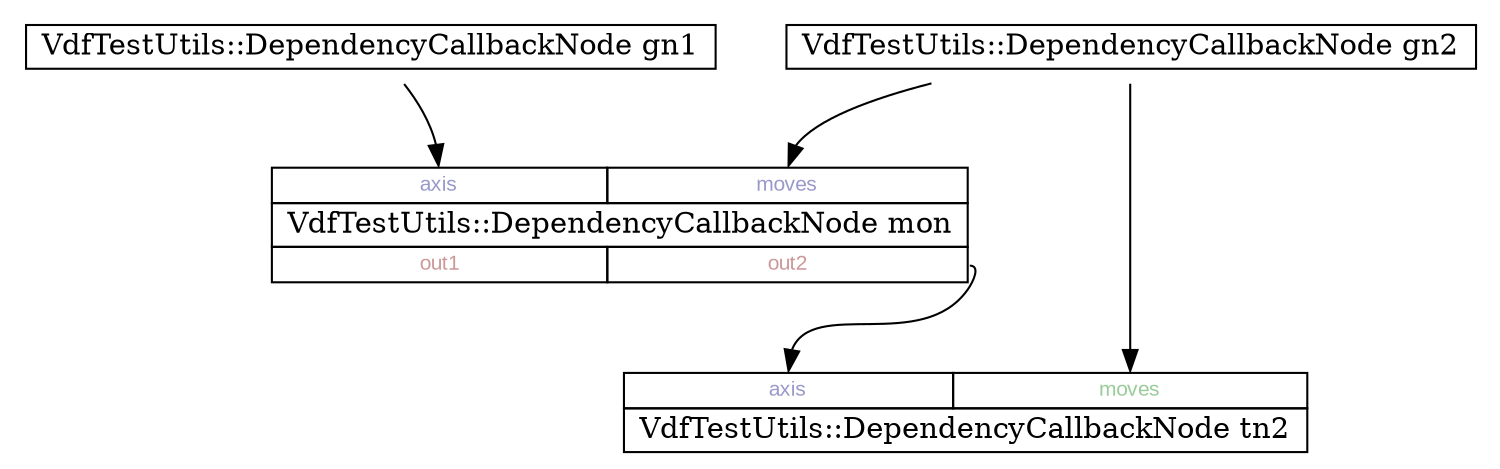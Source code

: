 digraph network {
	rankdir=TB;
	page="8.5, 11";

	node [shape=plaintext];
		"VdfTestUtils::DependencyCallbackNode tn2" [label=<
		<TABLE BORDER="0" CELLBORDER="1" CELLSPACING="0">
			<TR><TD PORT="axis" COLSPAN="1"><FONT POINT-SIZE="10" FACE="Arial" COLOR="#9999cc">axis</FONT></TD><TD PORT="moves" COLSPAN="1"><FONT POINT-SIZE="10" FACE="Arial" COLOR="#99cc99">moves</FONT></TD></TR>
			<TR><TD COLSPAN="2"> VdfTestUtils::DependencyCallbackNode tn2 </TD></TR>
		</TABLE>>];
	node [shape=plaintext];
		"VdfTestUtils::DependencyCallbackNode mon" [label=<
		<TABLE BORDER="0" CELLBORDER="1" CELLSPACING="0">
			<TR><TD PORT="axis" COLSPAN="1"><FONT POINT-SIZE="10" FACE="Arial" COLOR="#9999cc">axis</FONT></TD><TD PORT="moves" COLSPAN="1"><FONT POINT-SIZE="10" FACE="Arial" COLOR="#9999cc">moves</FONT></TD></TR>
			<TR><TD COLSPAN="2"> VdfTestUtils::DependencyCallbackNode mon </TD></TR>
			<TR><TD PORT="out1" COLSPAN="1"><FONT POINT-SIZE="10" FACE="Arial" COLOR="#cc9999">out1</FONT></TD><TD PORT="out2" COLSPAN="1"><FONT POINT-SIZE="10" FACE="Arial" COLOR="#cc9999">out2</FONT></TD></TR>
		</TABLE>>];
	node [shape=plaintext];
		"VdfTestUtils::DependencyCallbackNode gn2" [label=<
		<TABLE BORDER="0" CELLBORDER="1" CELLSPACING="0">
			<TR><TD COLSPAN="1"> VdfTestUtils::DependencyCallbackNode gn2 </TD></TR>
		</TABLE>>];
	node [shape=plaintext];
		"VdfTestUtils::DependencyCallbackNode gn1" [label=<
		<TABLE BORDER="0" CELLBORDER="1" CELLSPACING="0">
			<TR><TD COLSPAN="1"> VdfTestUtils::DependencyCallbackNode gn1 </TD></TR>
		</TABLE>>];
		"VdfTestUtils::DependencyCallbackNode mon":"out2" -> "VdfTestUtils::DependencyCallbackNode tn2":"axis":n;
		"VdfTestUtils::DependencyCallbackNode gn2" -> "VdfTestUtils::DependencyCallbackNode tn2":"moves":n;
		"VdfTestUtils::DependencyCallbackNode gn1" -> "VdfTestUtils::DependencyCallbackNode mon":"axis":n;
		"VdfTestUtils::DependencyCallbackNode gn2" -> "VdfTestUtils::DependencyCallbackNode mon":"moves":n;
}
